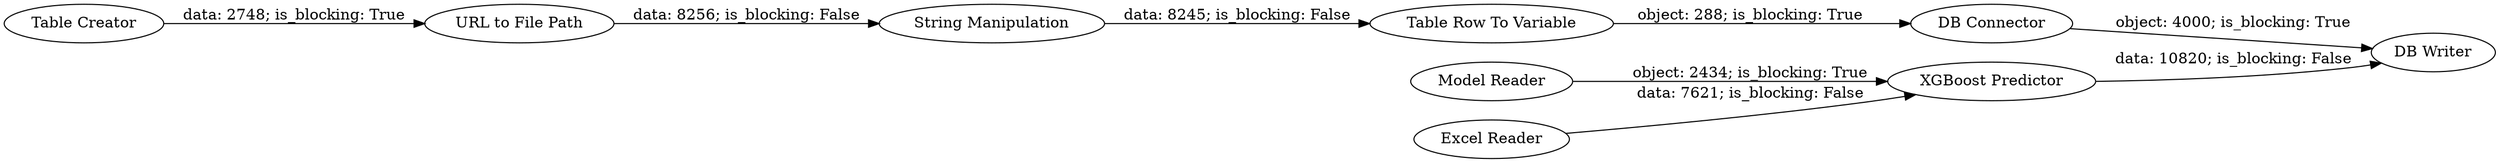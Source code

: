 digraph {
	"5042868206804087985_4" [label="XGBoost Predictor"]
	"5042868206804087985_2" [label="Model Reader"]
	"9024688725972335168_993" [label="Table Creator"]
	"9024688725972335168_992" [label="String Manipulation"]
	"5042868206804087985_1000" [label="DB Writer"]
	"9024688725972335168_994" [label="Table Row To Variable"]
	"5042868206804087985_6" [label="DB Connector"]
	"5042868206804087985_1002" [label="Excel Reader"]
	"9024688725972335168_991" [label="URL to File Path"]
	"5042868206804087985_4" -> "5042868206804087985_1000" [label="data: 10820; is_blocking: False"]
	"9024688725972335168_991" -> "9024688725972335168_992" [label="data: 8256; is_blocking: False"]
	"5042868206804087985_6" -> "5042868206804087985_1000" [label="object: 4000; is_blocking: True"]
	"9024688725972335168_993" -> "9024688725972335168_991" [label="data: 2748; is_blocking: True"]
	"9024688725972335168_992" -> "9024688725972335168_994" [label="data: 8245; is_blocking: False"]
	"9024688725972335168_994" -> "5042868206804087985_6" [label="object: 288; is_blocking: True"]
	"5042868206804087985_2" -> "5042868206804087985_4" [label="object: 2434; is_blocking: True"]
	"5042868206804087985_1002" -> "5042868206804087985_4" [label="data: 7621; is_blocking: False"]
	rankdir=LR
}
